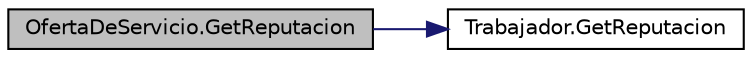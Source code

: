 digraph "OfertaDeServicio.GetReputacion"
{
 // INTERACTIVE_SVG=YES
 // LATEX_PDF_SIZE
  edge [fontname="Helvetica",fontsize="10",labelfontname="Helvetica",labelfontsize="10"];
  node [fontname="Helvetica",fontsize="10",shape=record];
  rankdir="LR";
  Node1 [label="OfertaDeServicio.GetReputacion",height=0.2,width=0.4,color="black", fillcolor="grey75", style="filled", fontcolor="black",tooltip="Método para obtener la reputación del ofertante."];
  Node1 -> Node2 [color="midnightblue",fontsize="10",style="solid",fontname="Helvetica"];
  Node2 [label="Trabajador.GetReputacion",height=0.2,width=0.4,color="black", fillcolor="white", style="filled",URL="$classTrabajador.html#aff73d27e40b55c6b134a837095d65d18",tooltip="Método para obtener las calificaciones del usuario."];
}
